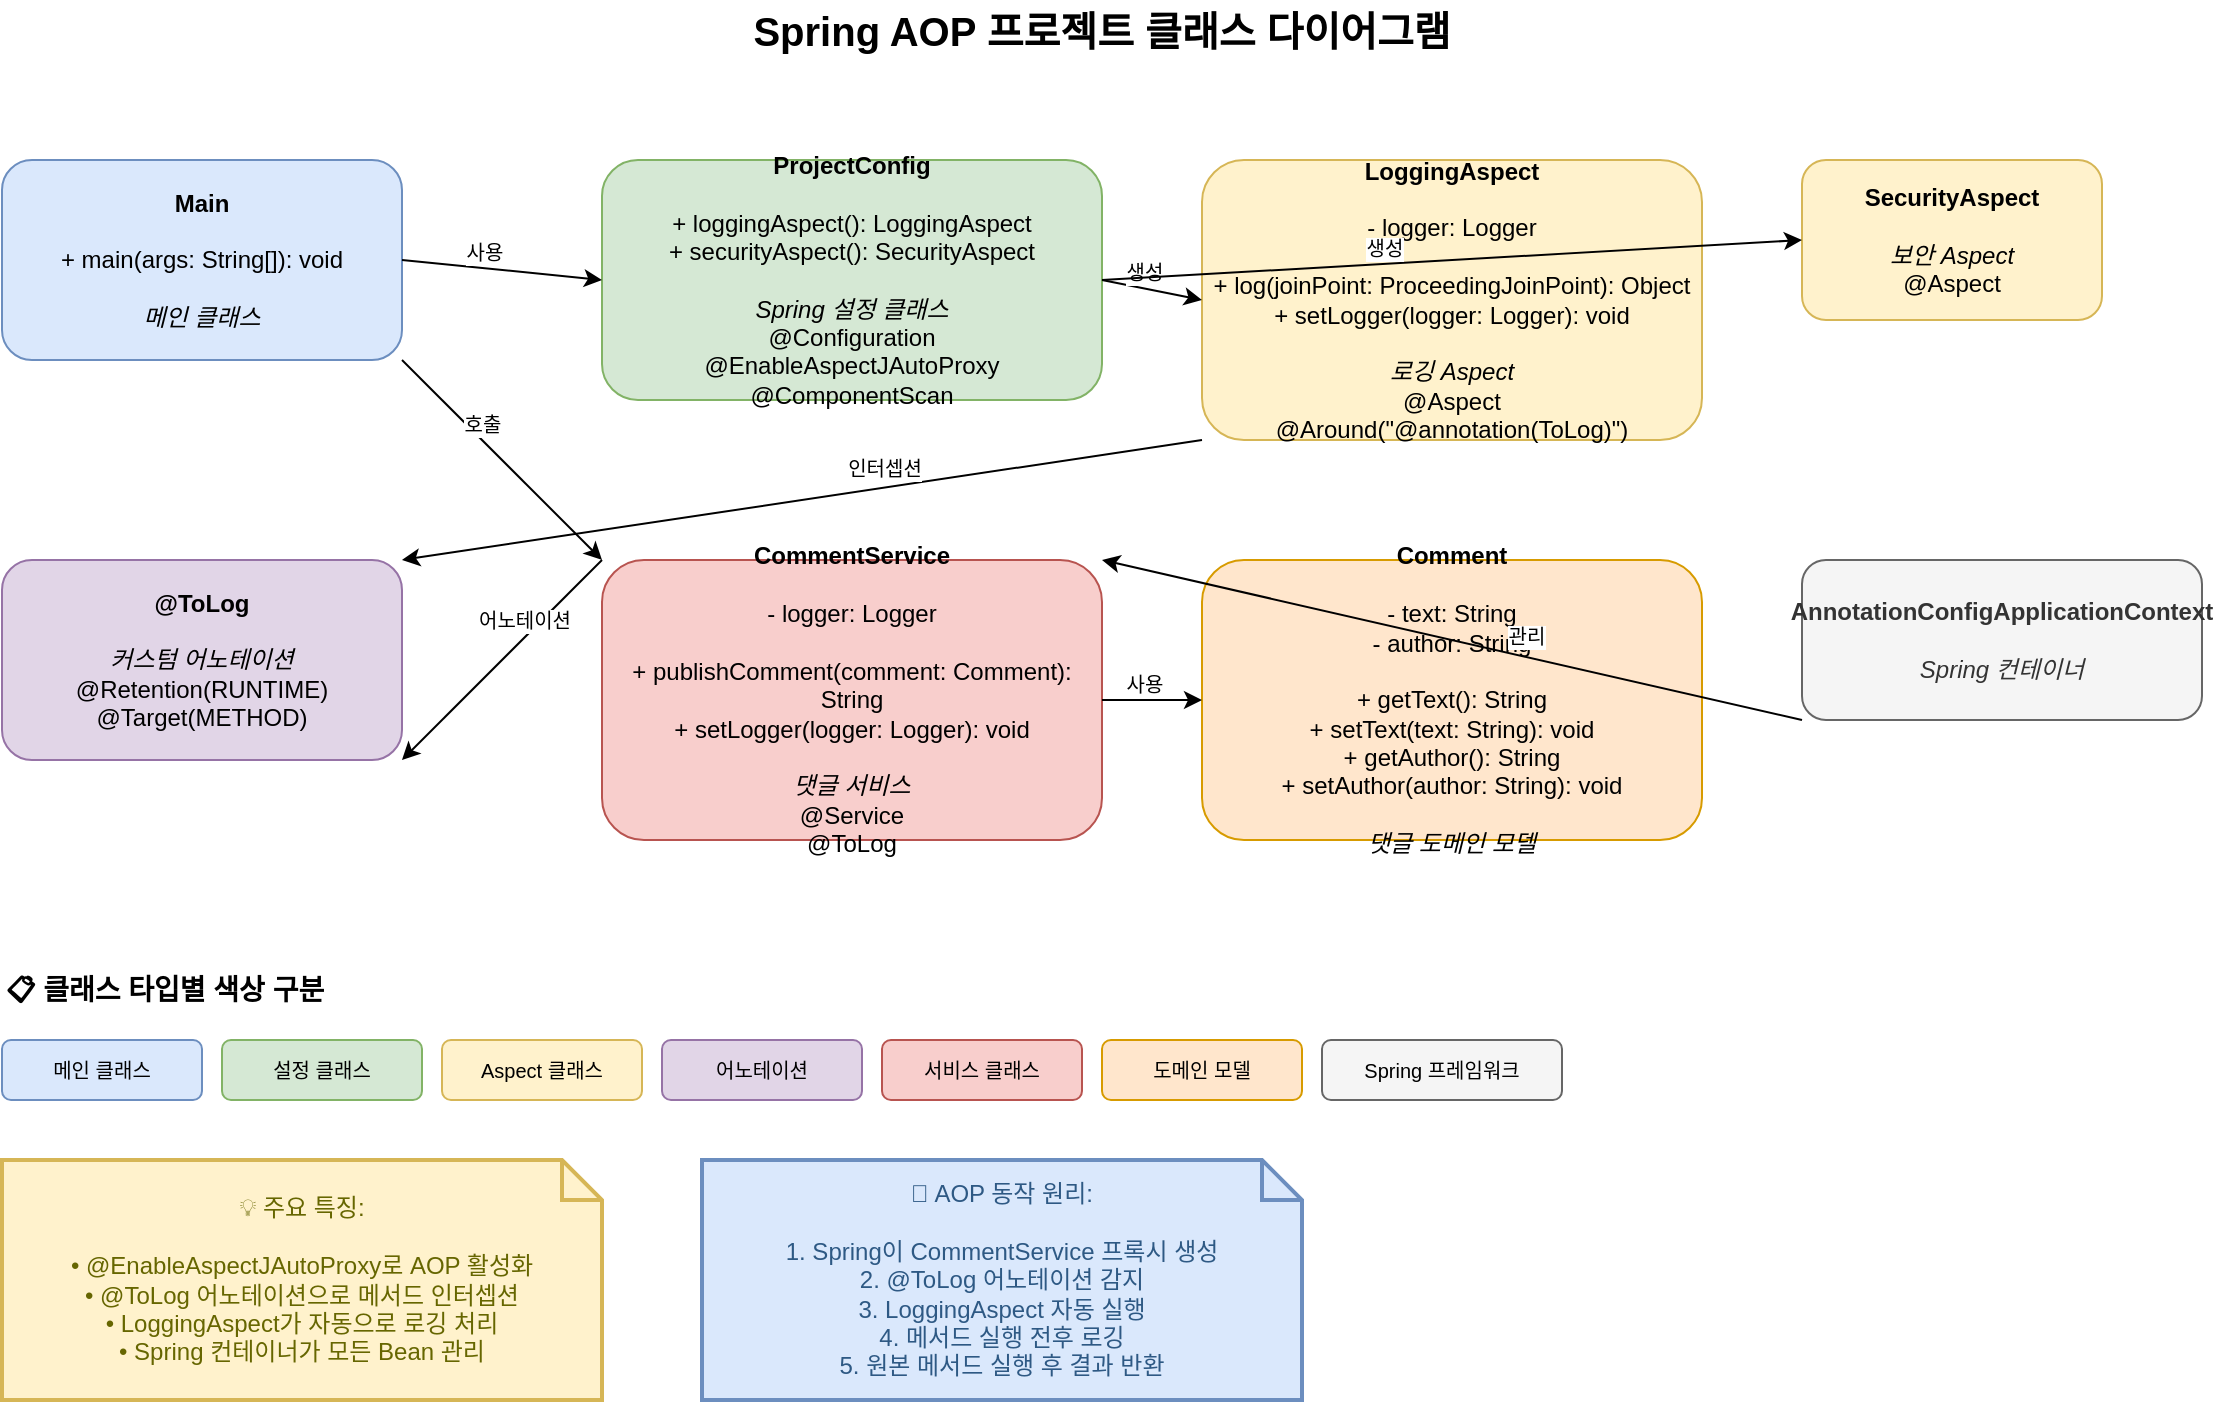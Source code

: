<?xml version="1.0" encoding="UTF-8"?>
<mxfile version="22.1.16" type="device">
  <diagram name="Spring AOP Class Diagram" id="spring-aop-class-diagram">
    <mxGraphModel dx="1422" dy="794" grid="1" gridSize="10" guides="1" tooltips="1" connect="1" arrows="1" fold="1" page="1" pageScale="1" pageWidth="1169" pageHeight="827" math="0" shadow="0">
      <root>
        <mxCell id="0" />
        <mxCell id="1" parent="0" />
        
        <!-- Title -->
        <mxCell id="title" value="Spring AOP 프로젝트 클래스 다이어그램" style="text;html=1;strokeColor=none;fillColor=none;align=center;verticalAlign=middle;whiteSpace=wrap;rounded=0;fontSize=20;fontStyle=1;" vertex="1" parent="1">
          <mxGeometry x="400" y="20" width="400" height="30" as="geometry" />
        </mxCell>
        
        <!-- Main Class -->
        <mxCell id="main-class" value="&lt;b&gt;Main&lt;/b&gt;&lt;br&gt;&lt;br&gt;+ main(args: String[]): void&lt;br&gt;&lt;br&gt;&lt;i&gt;메인 클래스&lt;/i&gt;" style="rounded=1;whiteSpace=wrap;html=1;fillColor=#dae8fc;strokeColor=#6c8ebf;fontSize=12;" vertex="1" parent="1">
          <mxGeometry x="50" y="100" width="200" height="100" as="geometry" />
        </mxCell>
        
        <!-- ProjectConfig Class -->
        <mxCell id="config-class" value="&lt;b&gt;ProjectConfig&lt;/b&gt;&lt;br&gt;&lt;br&gt;+ loggingAspect(): LoggingAspect&lt;br&gt;+ securityAspect(): SecurityAspect&lt;br&gt;&lt;br&gt;&lt;i&gt;Spring 설정 클래스&lt;/i&gt;&lt;br&gt;@Configuration&lt;br&gt;@EnableAspectJAutoProxy&lt;br&gt;@ComponentScan" style="rounded=1;whiteSpace=wrap;html=1;fillColor=#d5e8d4;strokeColor=#82b366;fontSize=12;" vertex="1" parent="1">
          <mxGeometry x="350" y="100" width="250" height="120" as="geometry" />
        </mxCell>
        
        <!-- LoggingAspect Class -->
        <mxCell id="logging-aspect" value="&lt;b&gt;LoggingAspect&lt;/b&gt;&lt;br&gt;&lt;br&gt;- logger: Logger&lt;br&gt;&lt;br&gt;+ log(joinPoint: ProceedingJoinPoint): Object&lt;br&gt;+ setLogger(logger: Logger): void&lt;br&gt;&lt;br&gt;&lt;i&gt;로깅 Aspect&lt;/i&gt;&lt;br&gt;@Aspect&lt;br&gt;@Around(&quot;@annotation(ToLog)&quot;)" style="rounded=1;whiteSpace=wrap;html=1;fillColor=#fff2cc;strokeColor=#d6b656;fontSize=12;" vertex="1" parent="1">
          <mxGeometry x="650" y="100" width="250" height="140" as="geometry" />
        </mxCell>
        
        <!-- SecurityAspect Class -->
        <mxCell id="security-aspect" value="&lt;b&gt;SecurityAspect&lt;/b&gt;&lt;br&gt;&lt;br&gt;&lt;i&gt;보안 Aspect&lt;/i&gt;&lt;br&gt;@Aspect" style="rounded=1;whiteSpace=wrap;html=1;fillColor=#fff2cc;strokeColor=#d6b656;fontSize=12;" vertex="1" parent="1">
          <mxGeometry x="950" y="100" width="150" height="80" as="geometry" />
        </mxCell>
        
        <!-- ToLog Annotation -->
        <mxCell id="tolog-annotation" value="&lt;b&gt;@ToLog&lt;/b&gt;&lt;br&gt;&lt;br&gt;&lt;i&gt;커스텀 어노테이션&lt;/i&gt;&lt;br&gt;@Retention(RUNTIME)&lt;br&gt;@Target(METHOD)" style="rounded=1;whiteSpace=wrap;html=1;fillColor=#e1d5e7;strokeColor=#9673a6;fontSize=12;" vertex="1" parent="1">
          <mxGeometry x="50" y="300" width="200" height="100" as="geometry" />
        </mxCell>
        
        <!-- CommentService Class -->
        <mxCell id="comment-service" value="&lt;b&gt;CommentService&lt;/b&gt;&lt;br&gt;&lt;br&gt;- logger: Logger&lt;br&gt;&lt;br&gt;+ publishComment(comment: Comment): String&lt;br&gt;+ setLogger(logger: Logger): void&lt;br&gt;&lt;br&gt;&lt;i&gt;댓글 서비스&lt;/i&gt;&lt;br&gt;@Service&lt;br&gt;@ToLog" style="rounded=1;whiteSpace=wrap;html=1;fillColor=#f8cecc;strokeColor=#b85450;fontSize=12;" vertex="1" parent="1">
          <mxGeometry x="350" y="300" width="250" height="140" as="geometry" />
        </mxCell>
        
        <!-- Comment Model -->
        <mxCell id="comment-model" value="&lt;b&gt;Comment&lt;/b&gt;&lt;br&gt;&lt;br&gt;- text: String&lt;br&gt;- author: String&lt;br&gt;&lt;br&gt;+ getText(): String&lt;br&gt;+ setText(text: String): void&lt;br&gt;+ getAuthor(): String&lt;br&gt;+ setAuthor(author: String): void&lt;br&gt;&lt;br&gt;&lt;i&gt;댓글 도메인 모델&lt;/i&gt;" style="rounded=1;whiteSpace=wrap;html=1;fillColor=#ffe6cc;strokeColor=#d79b00;fontSize=12;" vertex="1" parent="1">
          <mxGeometry x="650" y="300" width="250" height="140" as="geometry" />
        </mxCell>
        
        <!-- Spring Framework Classes -->
        <mxCell id="spring-context" value="&lt;b&gt;AnnotationConfigApplicationContext&lt;/b&gt;&lt;br&gt;&lt;br&gt;&lt;i&gt;Spring 컨테이너&lt;/i&gt;" style="rounded=1;whiteSpace=wrap;html=1;fillColor=#f5f5f5;strokeColor=#666666;fontSize=12;fontColor=#333333;" vertex="1" parent="1">
          <mxGeometry x="950" y="300" width="200" height="80" as="geometry" />
        </mxCell>
        
        <!-- Relationships -->
        <!-- Main -> ProjectConfig -->
        <mxCell id="rel1" value="" style="endArrow=classic;html=1;rounded=0;exitX=1;exitY=0.5;exitDx=0;exitDy=0;entryX=0;entryY=0.5;entryDx=0;entryDy=0;" edge="1" parent="1" source="main-class" target="config-class">
          <mxGeometry width="50" height="50" relative="1" as="geometry">
            <mxPoint x="400" y="400" as="sourcePoint" />
            <mxPoint x="450" y="350" as="targetPoint" />
          </mxGeometry>
        </mxCell>
        <mxCell id="rel1-label" value="사용" style="edgeLabel;html=1;align=center;verticalAlign=middle;resizable=0;points=[];fontSize=10;" vertex="1" connectable="0" parent="rel1">
          <mxGeometry x="-0.2" y="-1" relative="1" as="geometry">
            <mxPoint x="1" y="-9" as="offset" />
          </mxGeometry>
        </mxCell>
        
        <!-- ProjectConfig -> LoggingAspect -->
        <mxCell id="rel2" value="" style="endArrow=classic;html=1;rounded=0;exitX=1;exitY=0.5;exitDx=0;exitDy=0;entryX=0;entryY=0.5;entryDx=0;entryDy=0;" edge="1" parent="1" source="config-class" target="logging-aspect">
          <mxGeometry width="50" height="50" relative="1" as="geometry">
            <mxPoint x="400" y="400" as="sourcePoint" />
            <mxPoint x="450" y="350" as="targetPoint" />
          </mxGeometry>
        </mxCell>
        <mxCell id="rel2-label" value="생성" style="edgeLabel;html=1;align=center;verticalAlign=middle;resizable=0;points=[];fontSize=10;" vertex="1" connectable="0" parent="rel2">
          <mxGeometry x="-0.2" y="-1" relative="1" as="geometry">
            <mxPoint x="1" y="-9" as="offset" />
          </mxGeometry>
        </mxCell>
        
        <!-- ProjectConfig -> SecurityAspect -->
        <mxCell id="rel3" value="" style="endArrow=classic;html=1;rounded=0;exitX=1;exitY=0.5;exitDx=0;exitDy=0;entryX=0;entryY=0.5;entryDx=0;entryDy=0;" edge="1" parent="1" source="config-class" target="security-aspect">
          <mxGeometry width="50" height="50" relative="1" as="geometry">
            <mxPoint x="400" y="400" as="sourcePoint" />
            <mxPoint x="450" y="350" as="targetPoint" />
          </mxGeometry>
        </mxCell>
        <mxCell id="rel3-label" value="생성" style="edgeLabel;html=1;align=center;verticalAlign=middle;resizable=0;points=[];fontSize=10;" vertex="1" connectable="0" parent="rel3">
          <mxGeometry x="-0.2" y="-1" relative="1" as="geometry">
            <mxPoint x="1" y="-9" as="offset" />
          </mxGeometry>
        </mxCell>
        
        <!-- CommentService -> Comment -->
        <mxCell id="rel4" value="" style="endArrow=classic;html=1;rounded=0;exitX=1;exitY=0.5;exitDx=0;exitDy=0;entryX=0;entryY=0.5;entryDx=0;entryDy=0;" edge="1" parent="1" source="comment-service" target="comment-model">
          <mxGeometry width="50" height="50" relative="1" as="geometry">
            <mxPoint x="400" y="400" as="sourcePoint" />
            <mxPoint x="450" y="350" as="targetPoint" />
          </mxGeometry>
        </mxCell>
        <mxCell id="rel4-label" value="사용" style="edgeLabel;html=1;align=center;verticalAlign=middle;resizable=0;points=[];fontSize=10;" vertex="1" connectable="0" parent="rel4">
          <mxGeometry x="-0.2" y="-1" relative="1" as="geometry">
            <mxPoint x="1" y="-9" as="offset" />
          </mxGeometry>
        </mxCell>
        
        <!-- CommentService -> ToLog -->
        <mxCell id="rel5" value="" style="endArrow=classic;html=1;rounded=0;exitX=0;exitY=0;exitDx=0;exitDy=0;entryX=1;entryY=1;entryDx=0;entryDy=0;" edge="1" parent="1" source="comment-service" target="tolog-annotation">
          <mxGeometry width="50" height="50" relative="1" as="geometry">
            <mxPoint x="400" y="400" as="sourcePoint" />
            <mxPoint x="450" y="350" as="targetPoint" />
          </mxGeometry>
        </mxCell>
        <mxCell id="rel5-label" value="어노테이션" style="edgeLabel;html=1;align=center;verticalAlign=middle;resizable=0;points=[];fontSize=10;" vertex="1" connectable="0" parent="rel5">
          <mxGeometry x="-0.2" y="-1" relative="1" as="geometry">
            <mxPoint x="1" y="-9" as="offset" />
          </mxGeometry>
        </mxCell>
        
        <!-- LoggingAspect -> ToLog -->
        <mxCell id="rel6" value="" style="endArrow=classic;html=1;rounded=0;exitX=0;exitY=1;exitDx=0;exitDy=0;entryX=1;entryY=0;entryDx=0;entryDy=0;" edge="1" parent="1" source="logging-aspect" target="tolog-annotation">
          <mxGeometry width="50" height="50" relative="1" as="geometry">
            <mxPoint x="400" y="400" as="sourcePoint" />
            <mxPoint x="450" y="350" as="targetPoint" />
          </mxGeometry>
        </mxCell>
        <mxCell id="rel6-label" value="인터셉션" style="edgeLabel;html=1;align=center;verticalAlign=middle;resizable=0;points=[];fontSize=10;" vertex="1" connectable="0" parent="rel6">
          <mxGeometry x="-0.2" y="-1" relative="1" as="geometry">
            <mxPoint x="1" y="-9" as="offset" />
          </mxGeometry>
        </mxCell>
        
        <!-- Main -> CommentService -->
        <mxCell id="rel7" value="" style="endArrow=classic;html=1;rounded=0;exitX=1;exitY=1;exitDx=0;exitDy=0;entryX=0;entryY=0;entryDx=0;entryDy=0;" edge="1" parent="1" source="main-class" target="comment-service">
          <mxGeometry width="50" height="50" relative="1" as="geometry">
            <mxPoint x="400" y="400" as="sourcePoint" />
            <mxPoint x="450" y="350" as="targetPoint" />
          </mxGeometry>
        </mxCell>
        <mxCell id="rel7-label" value="호출" style="edgeLabel;html=1;align=center;verticalAlign=middle;resizable=0;points=[];fontSize=10;" vertex="1" connectable="0" parent="rel7">
          <mxGeometry x="-0.2" y="-1" relative="1" as="geometry">
            <mxPoint x="1" y="-9" as="offset" />
          </mxGeometry>
        </mxCell>
        
        <!-- Spring Context -> CommentService -->
        <mxCell id="rel8" value="" style="endArrow=classic;html=1;rounded=0;exitX=0;exitY=1;exitDx=0;exitDy=0;entryX=1;entryY=0;entryDx=0;entryDy=0;" edge="1" parent="1" source="spring-context" target="comment-service">
          <mxGeometry width="50" height="50" relative="1" as="geometry">
            <mxPoint x="400" y="400" as="sourcePoint" />
            <mxPoint x="450" y="350" as="targetPoint" />
          </mxGeometry>
        </mxCell>
        <mxCell id="rel8-label" value="관리" style="edgeLabel;html=1;align=center;verticalAlign=middle;resizable=0;points=[];fontSize=10;" vertex="1" connectable="0" parent="rel8">
          <mxGeometry x="-0.2" y="-1" relative="1" as="geometry">
            <mxPoint x="1" y="-9" as="offset" />
          </mxGeometry>
        </mxCell>
        
        <!-- Legend -->
        <mxCell id="legend-title" value="📋 클래스 타입별 색상 구분" style="text;html=1;strokeColor=none;fillColor=none;align=left;verticalAlign=middle;whiteSpace=wrap;rounded=0;fontSize=14;fontStyle=1;" vertex="1" parent="1">
          <mxGeometry x="50" y="500" width="300" height="30" as="geometry" />
        </mxCell>
        
        <mxCell id="legend1" value="메인 클래스" style="rounded=1;whiteSpace=wrap;html=1;fillColor=#dae8fc;strokeColor=#6c8ebf;fontSize=10;" vertex="1" parent="1">
          <mxGeometry x="50" y="540" width="100" height="30" as="geometry" />
        </mxCell>
        
        <mxCell id="legend2" value="설정 클래스" style="rounded=1;whiteSpace=wrap;html=1;fillColor=#d5e8d4;strokeColor=#82b366;fontSize=10;" vertex="1" parent="1">
          <mxGeometry x="160" y="540" width="100" height="30" as="geometry" />
        </mxCell>
        
        <mxCell id="legend3" value="Aspect 클래스" style="rounded=1;whiteSpace=wrap;html=1;fillColor=#fff2cc;strokeColor=#d6b656;fontSize=10;" vertex="1" parent="1">
          <mxGeometry x="270" y="540" width="100" height="30" as="geometry" />
        </mxCell>
        
        <mxCell id="legend4" value="어노테이션" style="rounded=1;whiteSpace=wrap;html=1;fillColor=#e1d5e7;strokeColor=#9673a6;fontSize=10;" vertex="1" parent="1">
          <mxGeometry x="380" y="540" width="100" height="30" as="geometry" />
        </mxCell>
        
        <mxCell id="legend5" value="서비스 클래스" style="rounded=1;whiteSpace=wrap;html=1;fillColor=#f8cecc;strokeColor=#b85450;fontSize=10;" vertex="1" parent="1">
          <mxGeometry x="490" y="540" width="100" height="30" as="geometry" />
        </mxCell>
        
        <mxCell id="legend6" value="도메인 모델" style="rounded=1;whiteSpace=wrap;html=1;fillColor=#ffe6cc;strokeColor=#d79b00;fontSize=10;" vertex="1" parent="1">
          <mxGeometry x="600" y="540" width="100" height="30" as="geometry" />
        </mxCell>
        
        <mxCell id="legend7" value="Spring 프레임워크" style="rounded=1;whiteSpace=wrap;html=1;fillColor=#f5f5f5;strokeColor=#666666;fontSize=10;" vertex="1" parent="1">
          <mxGeometry x="710" y="540" width="120" height="30" as="geometry" />
        </mxCell>
        
        <!-- Notes -->
        <mxCell id="note1" value="💡 주요 특징:&#xa;&#xa;• @EnableAspectJAutoProxy로 AOP 활성화&#xa;• @ToLog 어노테이션으로 메서드 인터셉션&#xa;• LoggingAspect가 자동으로 로깅 처리&#xa;• Spring 컨테이너가 모든 Bean 관리" style="shape=note;strokeWidth=2;fontSize=12;size=20;whiteSpace=wrap;html=1;fillColor=#fff2cc;strokeColor=#d6b656;fontColor=#666600;" vertex="1" parent="1">
          <mxGeometry x="50" y="600" width="300" height="120" as="geometry" />
        </mxCell>
        
        <mxCell id="note2" value="🔄 AOP 동작 원리:&#xa;&#xa;1. Spring이 CommentService 프록시 생성&#xa;2. @ToLog 어노테이션 감지&#xa;3. LoggingAspect 자동 실행&#xa;4. 메서드 실행 전후 로깅&#xa;5. 원본 메서드 실행 후 결과 반환" style="shape=note;strokeWidth=2;fontSize=12;size=20;whiteSpace=wrap;html=1;fillColor=#dae8fc;strokeColor=#6c8ebf;fontColor=#2e5984;" vertex="1" parent="1">
          <mxGeometry x="400" y="600" width="300" height="120" as="geometry" />
        </mxCell>
        
      </root>
    </mxGraphModel>
  </diagram>
</mxfile>
